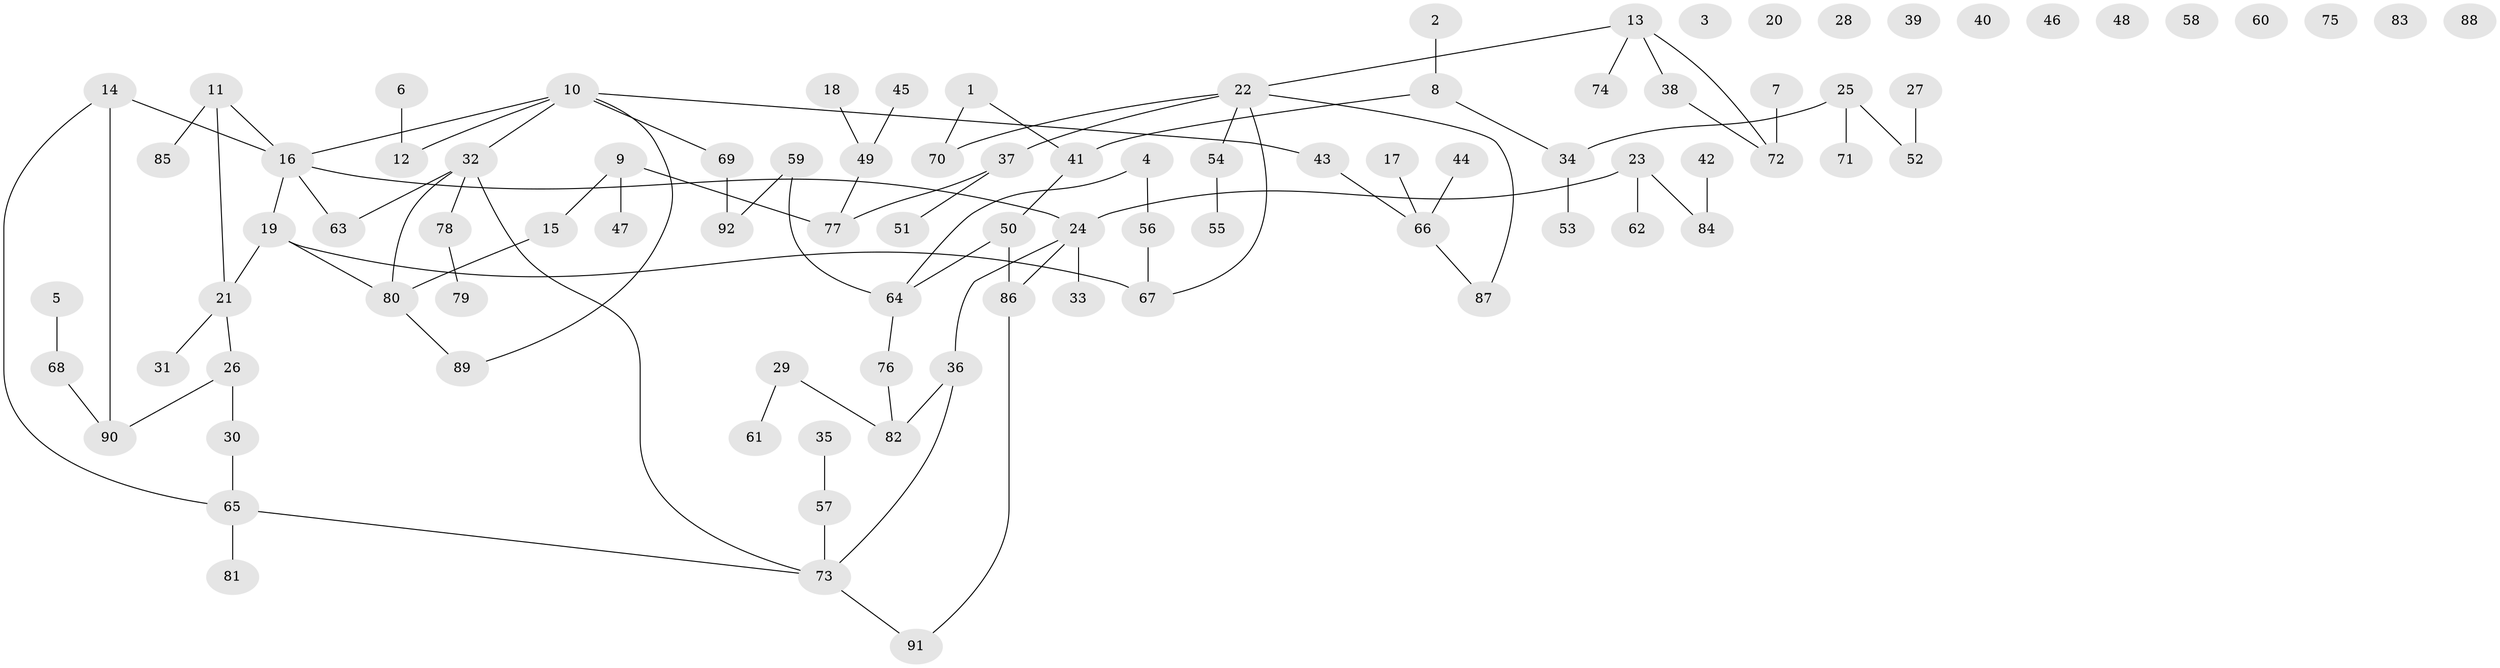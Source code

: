 // Generated by graph-tools (version 1.1) at 2025/00/03/09/25 03:00:55]
// undirected, 92 vertices, 95 edges
graph export_dot {
graph [start="1"]
  node [color=gray90,style=filled];
  1;
  2;
  3;
  4;
  5;
  6;
  7;
  8;
  9;
  10;
  11;
  12;
  13;
  14;
  15;
  16;
  17;
  18;
  19;
  20;
  21;
  22;
  23;
  24;
  25;
  26;
  27;
  28;
  29;
  30;
  31;
  32;
  33;
  34;
  35;
  36;
  37;
  38;
  39;
  40;
  41;
  42;
  43;
  44;
  45;
  46;
  47;
  48;
  49;
  50;
  51;
  52;
  53;
  54;
  55;
  56;
  57;
  58;
  59;
  60;
  61;
  62;
  63;
  64;
  65;
  66;
  67;
  68;
  69;
  70;
  71;
  72;
  73;
  74;
  75;
  76;
  77;
  78;
  79;
  80;
  81;
  82;
  83;
  84;
  85;
  86;
  87;
  88;
  89;
  90;
  91;
  92;
  1 -- 41;
  1 -- 70;
  2 -- 8;
  4 -- 56;
  4 -- 64;
  5 -- 68;
  6 -- 12;
  7 -- 72;
  8 -- 34;
  8 -- 41;
  9 -- 15;
  9 -- 47;
  9 -- 77;
  10 -- 12;
  10 -- 16;
  10 -- 32;
  10 -- 43;
  10 -- 69;
  10 -- 89;
  11 -- 16;
  11 -- 21;
  11 -- 85;
  13 -- 22;
  13 -- 38;
  13 -- 72;
  13 -- 74;
  14 -- 16;
  14 -- 65;
  14 -- 90;
  15 -- 80;
  16 -- 19;
  16 -- 24;
  16 -- 63;
  17 -- 66;
  18 -- 49;
  19 -- 21;
  19 -- 67;
  19 -- 80;
  21 -- 26;
  21 -- 31;
  22 -- 37;
  22 -- 54;
  22 -- 67;
  22 -- 70;
  22 -- 87;
  23 -- 24;
  23 -- 62;
  23 -- 84;
  24 -- 33;
  24 -- 36;
  24 -- 86;
  25 -- 34;
  25 -- 52;
  25 -- 71;
  26 -- 30;
  26 -- 90;
  27 -- 52;
  29 -- 61;
  29 -- 82;
  30 -- 65;
  32 -- 63;
  32 -- 73;
  32 -- 78;
  32 -- 80;
  34 -- 53;
  35 -- 57;
  36 -- 73;
  36 -- 82;
  37 -- 51;
  37 -- 77;
  38 -- 72;
  41 -- 50;
  42 -- 84;
  43 -- 66;
  44 -- 66;
  45 -- 49;
  49 -- 77;
  50 -- 64;
  50 -- 86;
  54 -- 55;
  56 -- 67;
  57 -- 73;
  59 -- 64;
  59 -- 92;
  64 -- 76;
  65 -- 73;
  65 -- 81;
  66 -- 87;
  68 -- 90;
  69 -- 92;
  73 -- 91;
  76 -- 82;
  78 -- 79;
  80 -- 89;
  86 -- 91;
}
